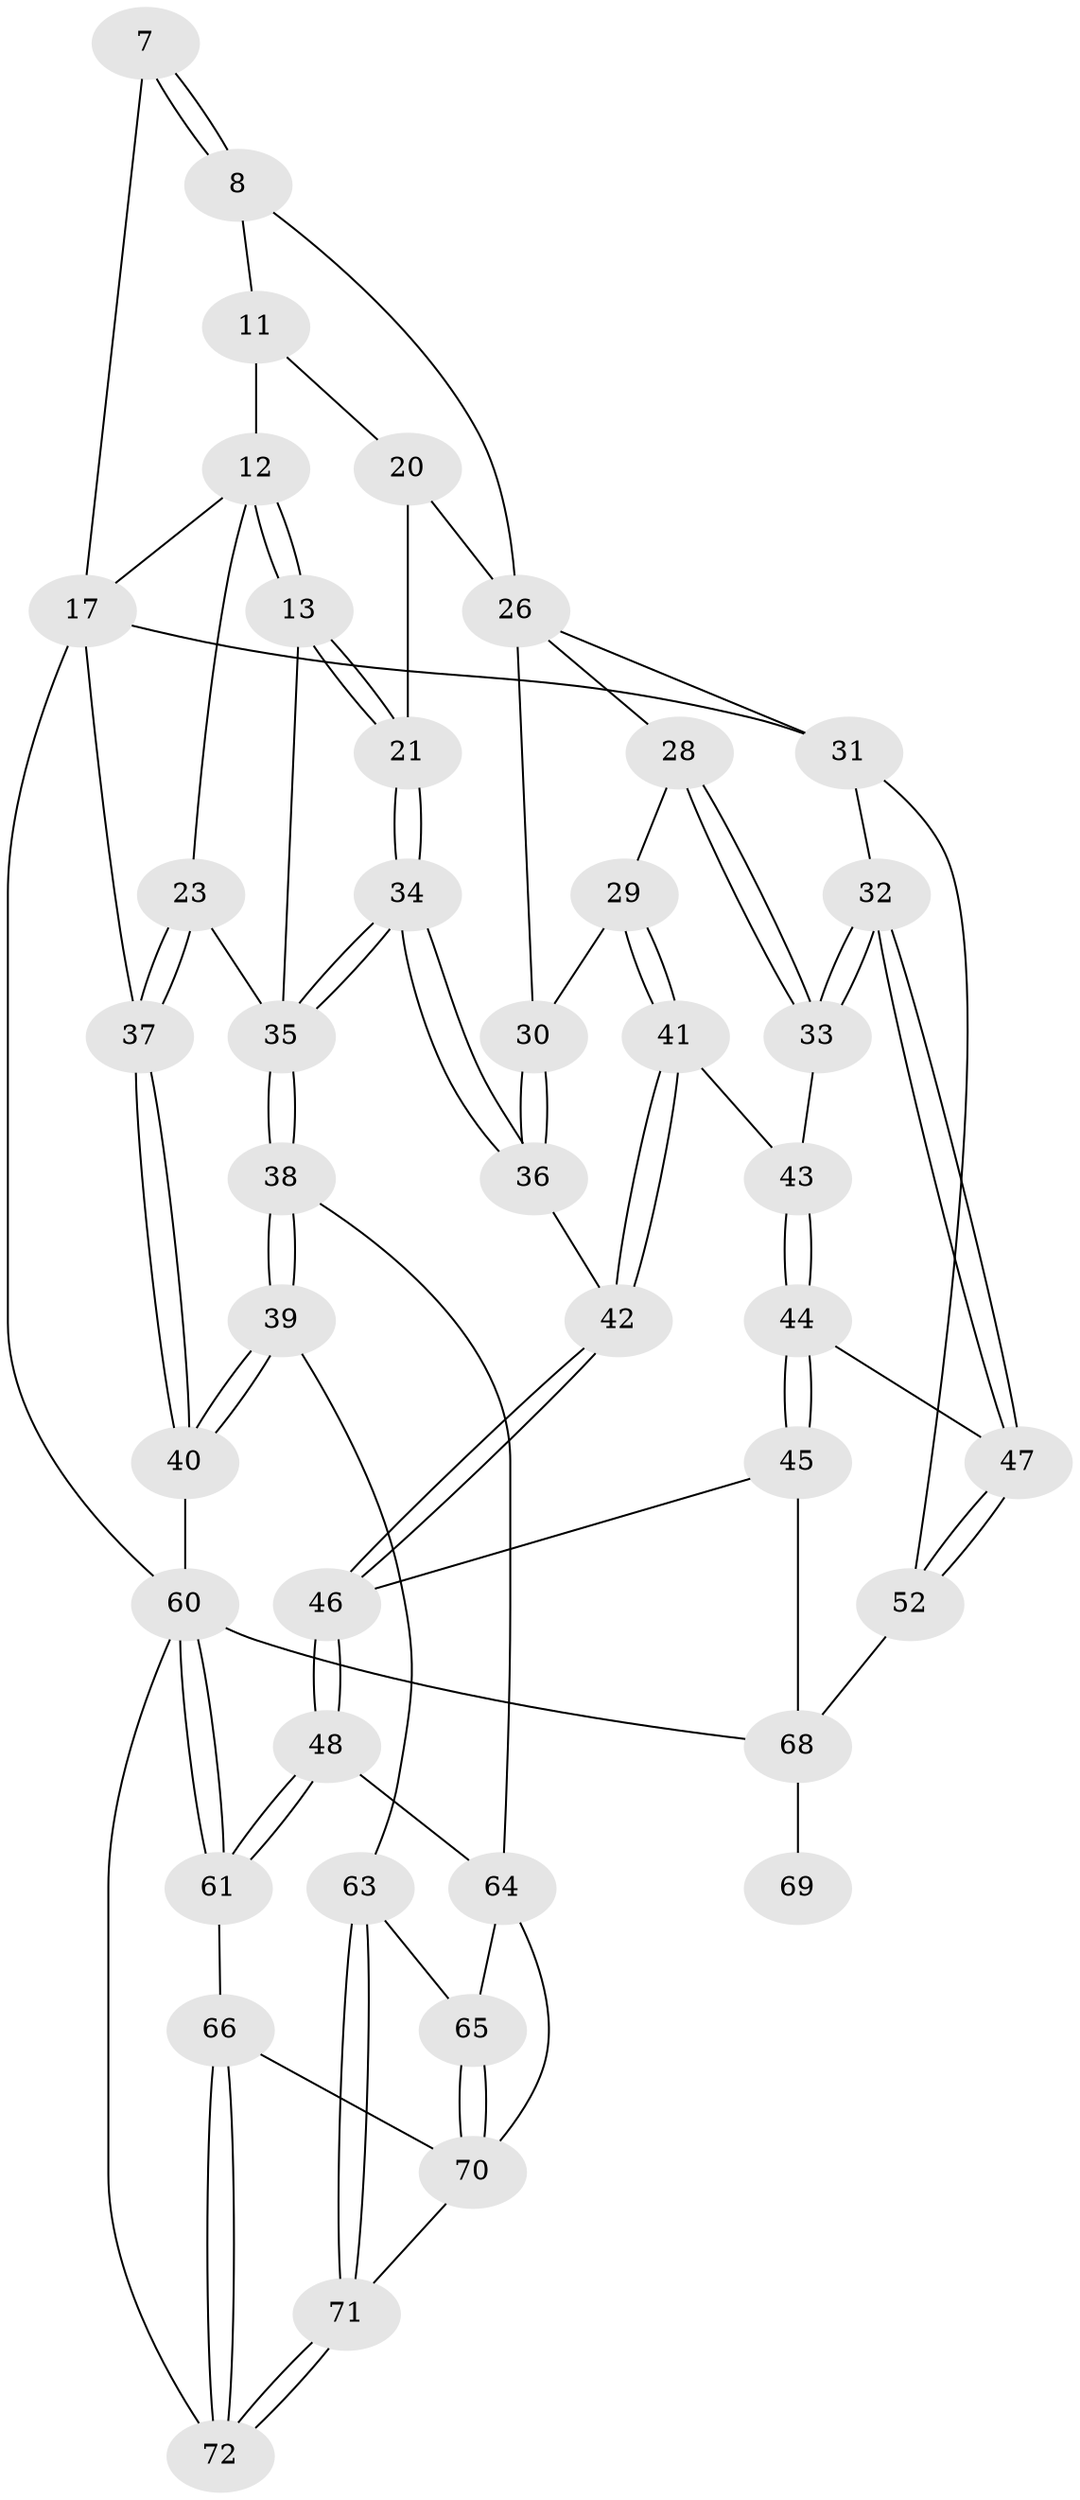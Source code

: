 // original degree distribution, {3: 0.027777777777777776, 4: 0.2638888888888889, 6: 0.2361111111111111, 5: 0.4722222222222222}
// Generated by graph-tools (version 1.1) at 2025/07/03/04/25 22:07:06]
// undirected, 43 vertices, 97 edges
graph export_dot {
graph [start="1"]
  node [color=gray90,style=filled];
  7 [pos="+1+0",super="+1"];
  8 [pos="+0.7580565329309247+0.24049604584690262"];
  11 [pos="+0.46918270750497676+0.2769364775587068",super="+10+9"];
  12 [pos="+0.37811408284414466+0.2900635109355472",super="+4"];
  13 [pos="+0.31695980349173974+0.399411056557607"];
  17 [pos="+0+0",super="+2+16"];
  20 [pos="+0.5138073548862344+0.40210289817720096"];
  21 [pos="+0.3314450302243531+0.4288003563321534"];
  23 [pos="+0.09341476055377637+0.46988212447538424",super="+18"];
  26 [pos="+0.7902013887573566+0.30855376111765365",super="+25"];
  28 [pos="+0.7647709474142579+0.4029495675629641"];
  29 [pos="+0.6553013360625458+0.5201684815091706"];
  30 [pos="+0.5514871140707275+0.4681638359090645"];
  31 [pos="+1+0.4598145432363911",super="+27"];
  32 [pos="+0.882528942342134+0.5910070756180146"];
  33 [pos="+0.798454403999502+0.5704849812880862"];
  34 [pos="+0.30126876249199525+0.6076821424502743"];
  35 [pos="+0.2976641793293903+0.611547203393075",super="+22+14"];
  36 [pos="+0.48923060959766285+0.577037778085359"];
  37 [pos="+0+0.5486784518319511",super="+19"];
  38 [pos="+0.2950517765821047+0.6215959318890065"];
  39 [pos="+0.17363154437181194+0.7563803109123446"];
  40 [pos="+0+0.7132412310353899"];
  41 [pos="+0.6783919442180922+0.5656656971495148"];
  42 [pos="+0.5605513980007562+0.6620786921924344"];
  43 [pos="+0.7287811027520548+0.5953454265657515"];
  44 [pos="+0.7098838812861299+0.7404712168558796"];
  45 [pos="+0.6556833469231674+0.7727711188308679"];
  46 [pos="+0.5794517931080069+0.7508512749361033"];
  47 [pos="+0.8427249516048304+0.7569979655149556"];
  48 [pos="+0.4887565062339515+0.8040124371307024"];
  52 [pos="+0.8580589594039002+0.7749884114648918",super="+51"];
  60 [pos="+0.6488499301413198+1",super="+56"];
  61 [pos="+0.6344804719447733+1"];
  63 [pos="+0.1896353940589292+0.7990670248620234"];
  64 [pos="+0.38689128104238774+0.9166100539906977",super="+50"];
  65 [pos="+0.3140154852134121+0.887099522550177",super="+62"];
  66 [pos="+0.45848825878473004+1"];
  68 [pos="+0.9092542733908957+0.8618253591999212",super="+55+54+59"];
  69 [pos="+0.9399166012758038+0.9382107498899985"];
  70 [pos="+0.2878058175626896+0.9594651954964717",super="+67"];
  71 [pos="+0.16848991021900356+0.9496567225036671"];
  72 [pos="+0+1"];
  7 -- 8;
  7 -- 8;
  7 -- 17 [weight=2];
  8 -- 26;
  8 -- 11;
  11 -- 12 [weight=2];
  11 -- 20;
  12 -- 13;
  12 -- 13;
  12 -- 17;
  12 -- 23;
  13 -- 21;
  13 -- 21;
  13 -- 35;
  17 -- 60 [weight=2];
  17 -- 31;
  17 -- 37;
  20 -- 21;
  20 -- 26;
  21 -- 34;
  21 -- 34;
  23 -- 37 [weight=2];
  23 -- 37;
  23 -- 35 [weight=2];
  26 -- 28;
  26 -- 30;
  26 -- 31;
  28 -- 29;
  28 -- 33;
  28 -- 33;
  29 -- 30;
  29 -- 41;
  29 -- 41;
  30 -- 36;
  30 -- 36;
  31 -- 32;
  31 -- 52;
  32 -- 33;
  32 -- 33;
  32 -- 47;
  32 -- 47;
  33 -- 43;
  34 -- 35;
  34 -- 35;
  34 -- 36;
  34 -- 36;
  35 -- 38;
  35 -- 38;
  36 -- 42;
  37 -- 40;
  37 -- 40;
  38 -- 39;
  38 -- 39;
  38 -- 64;
  39 -- 40;
  39 -- 40;
  39 -- 63;
  40 -- 60;
  41 -- 42;
  41 -- 42;
  41 -- 43;
  42 -- 46;
  42 -- 46;
  43 -- 44;
  43 -- 44;
  44 -- 45;
  44 -- 45;
  44 -- 47;
  45 -- 46;
  45 -- 68;
  46 -- 48;
  46 -- 48;
  47 -- 52;
  47 -- 52;
  48 -- 61;
  48 -- 61;
  48 -- 64;
  52 -- 68 [weight=2];
  60 -- 61;
  60 -- 61;
  60 -- 68 [weight=2];
  60 -- 72;
  61 -- 66;
  63 -- 71;
  63 -- 71;
  63 -- 65;
  64 -- 65 [weight=2];
  64 -- 70;
  65 -- 70;
  65 -- 70;
  66 -- 72;
  66 -- 72;
  66 -- 70;
  68 -- 69 [weight=3];
  70 -- 71;
  71 -- 72;
  71 -- 72;
}
